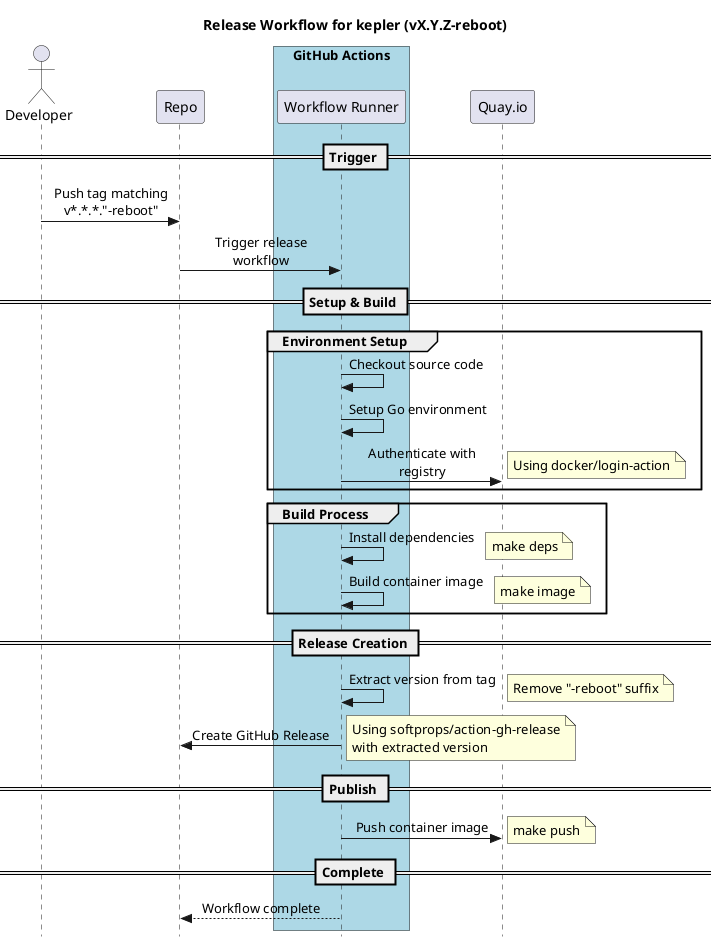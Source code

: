 @startuml Release Workflow Sequence
' NOTE: Render using http://sujoyu.github.io/plantuml-previewer or any PlantUML tool

title Release Workflow for kepler (vX.Y.Z-reboot)


skinparam sequenceMessageAlign center
skinparam responseMessageBelowArrow true
skinparam maxMessageSize 150
skinparam style strictuml

actor "Developer" as Dev
participant "Repo" as SR
box "GitHub Actions" #LightBlue
participant "Workflow Runner" as Runner
end box
participant "Quay.io" as Registry

== Trigger ==
Dev -> SR: Push tag matching v*.*.*."-reboot"
SR -> Runner: Trigger release workflow

== Setup & Build ==
group Environment Setup
    Runner -> Runner: Checkout source code
    Runner -> Runner: Setup Go environment
    Runner -> Registry: Authenticate with registry
    note right: Using docker/login-action
end

group Build Process
    Runner -> Runner: Install dependencies
    note right: make deps
    Runner -> Runner: Build container image
    note right: make image
end

== Release Creation ==
Runner -> Runner: Extract version from tag
note right: Remove "-reboot" suffix
Runner -> SR: Create GitHub Release
note right: Using softprops/action-gh-release\nwith extracted version

== Publish ==
Runner -> Registry: Push container image
note right: make push

== Complete ==
Runner --> SR: Workflow complete

@enduml
